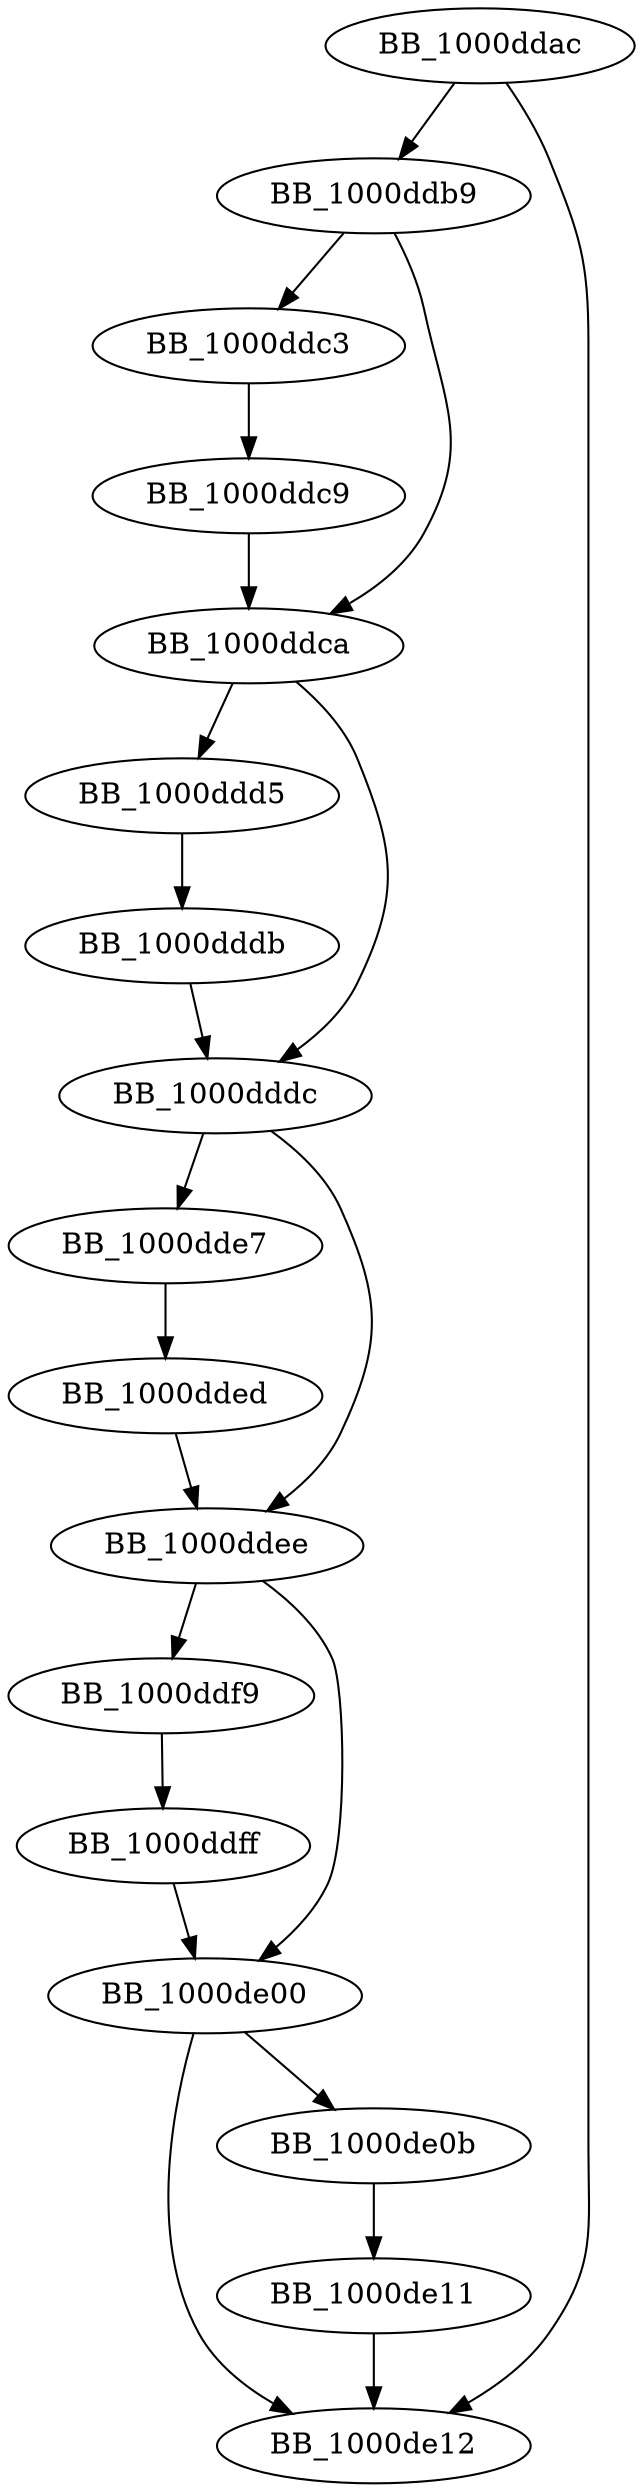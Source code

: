 DiGraph ___free_lconv_num{
BB_1000ddac->BB_1000ddb9
BB_1000ddac->BB_1000de12
BB_1000ddb9->BB_1000ddc3
BB_1000ddb9->BB_1000ddca
BB_1000ddc3->BB_1000ddc9
BB_1000ddc9->BB_1000ddca
BB_1000ddca->BB_1000ddd5
BB_1000ddca->BB_1000dddc
BB_1000ddd5->BB_1000dddb
BB_1000dddb->BB_1000dddc
BB_1000dddc->BB_1000dde7
BB_1000dddc->BB_1000ddee
BB_1000dde7->BB_1000dded
BB_1000dded->BB_1000ddee
BB_1000ddee->BB_1000ddf9
BB_1000ddee->BB_1000de00
BB_1000ddf9->BB_1000ddff
BB_1000ddff->BB_1000de00
BB_1000de00->BB_1000de0b
BB_1000de00->BB_1000de12
BB_1000de0b->BB_1000de11
BB_1000de11->BB_1000de12
}
